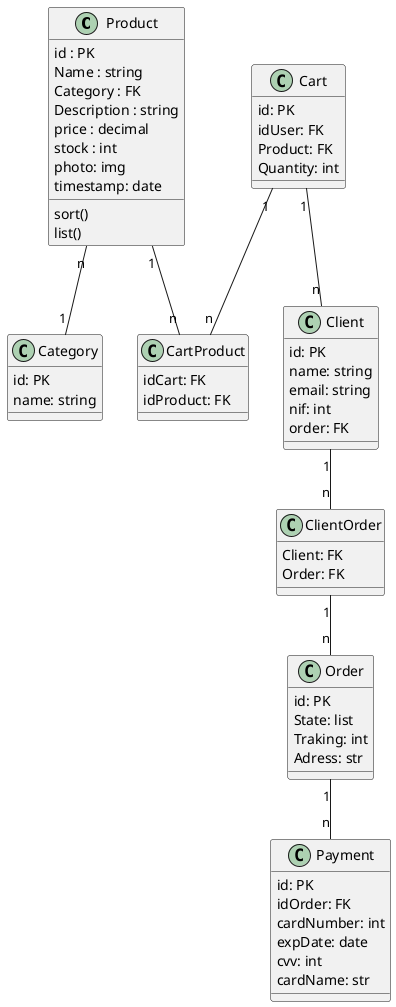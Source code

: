 @startuml Farmacia

class Product{
    id : PK
    Name : string
    Category : FK
    Description : string
    price : decimal
    stock : int
    photo: img
    timestamp: date
    sort()
    list()    
}

class Category{
    id: PK
    name: string
}

class Client{
    id: PK
    name: string
    email: string
    nif: int
    order: FK
    
}
class Order{
    id: PK
    State: list
    Traking: int
    Adress: str
    
}
class ClientOrder{
    Client: FK
    Order: FK
}

class Cart{
    id: PK
    idUser: FK
    Product: FK
    Quantity: int
}

class CartProduct{
    idCart: FK
    idProduct: FK
}

class Payment{
    id: PK
    idOrder: FK
    cardNumber: int
    expDate: date
    cvv: int
    cardName: str

} 

Order "1" -- "n" Payment
Product "1" -- "n" CartProduct
Product "n" -- "1" Category
Cart "1" -- "n" CartProduct
Cart "1" -- "n" Client
Client "1" -- "n" ClientOrder
ClientOrder "1" -- "n" Order

@enduml




